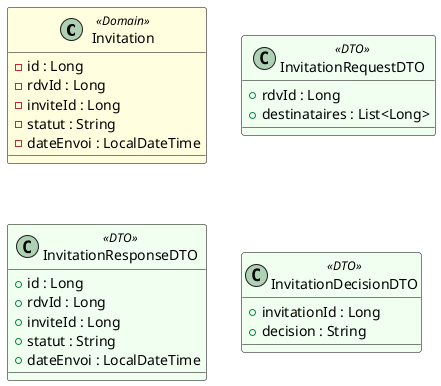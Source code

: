 @startuml invitation_service_class_diagram

' Couleurs personnalisées pour distinguer Domain & DTO
skinparam class {
    BackgroundColor<<Domain>> LightYellow
    BackgroundColor<<DTO>> HoneyDew
    ArrowColor Black
    BorderColor Black
}

' ==========================
'       ENTITÉ JPA
' ==========================

class Invitation <<Domain>> {
    - id : Long
    - rdvId : Long
    - inviteId : Long
    - statut : String
    - dateEnvoi : LocalDateTime
}

' ==========================
'           DTOs
' ==========================

class InvitationRequestDTO <<DTO>> {
    + rdvId : Long
    + destinataires : List<Long>
}

class InvitationResponseDTO <<DTO>> {
    + id : Long
    + rdvId : Long
    + inviteId : Long
    + statut : String
    + dateEnvoi : LocalDateTime
}

class InvitationDecisionDTO <<DTO>> {
    + invitationId : Long
    + decision : String
}

@enduml
